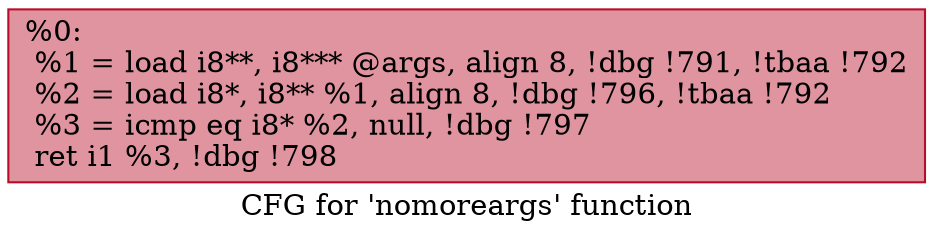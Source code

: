 digraph "CFG for 'nomoreargs' function" {
	label="CFG for 'nomoreargs' function";

	Node0x24e5d90 [shape=record,color="#b70d28ff", style=filled, fillcolor="#b70d2870",label="{%0:\l  %1 = load i8**, i8*** @args, align 8, !dbg !791, !tbaa !792\l  %2 = load i8*, i8** %1, align 8, !dbg !796, !tbaa !792\l  %3 = icmp eq i8* %2, null, !dbg !797\l  ret i1 %3, !dbg !798\l}"];
}
